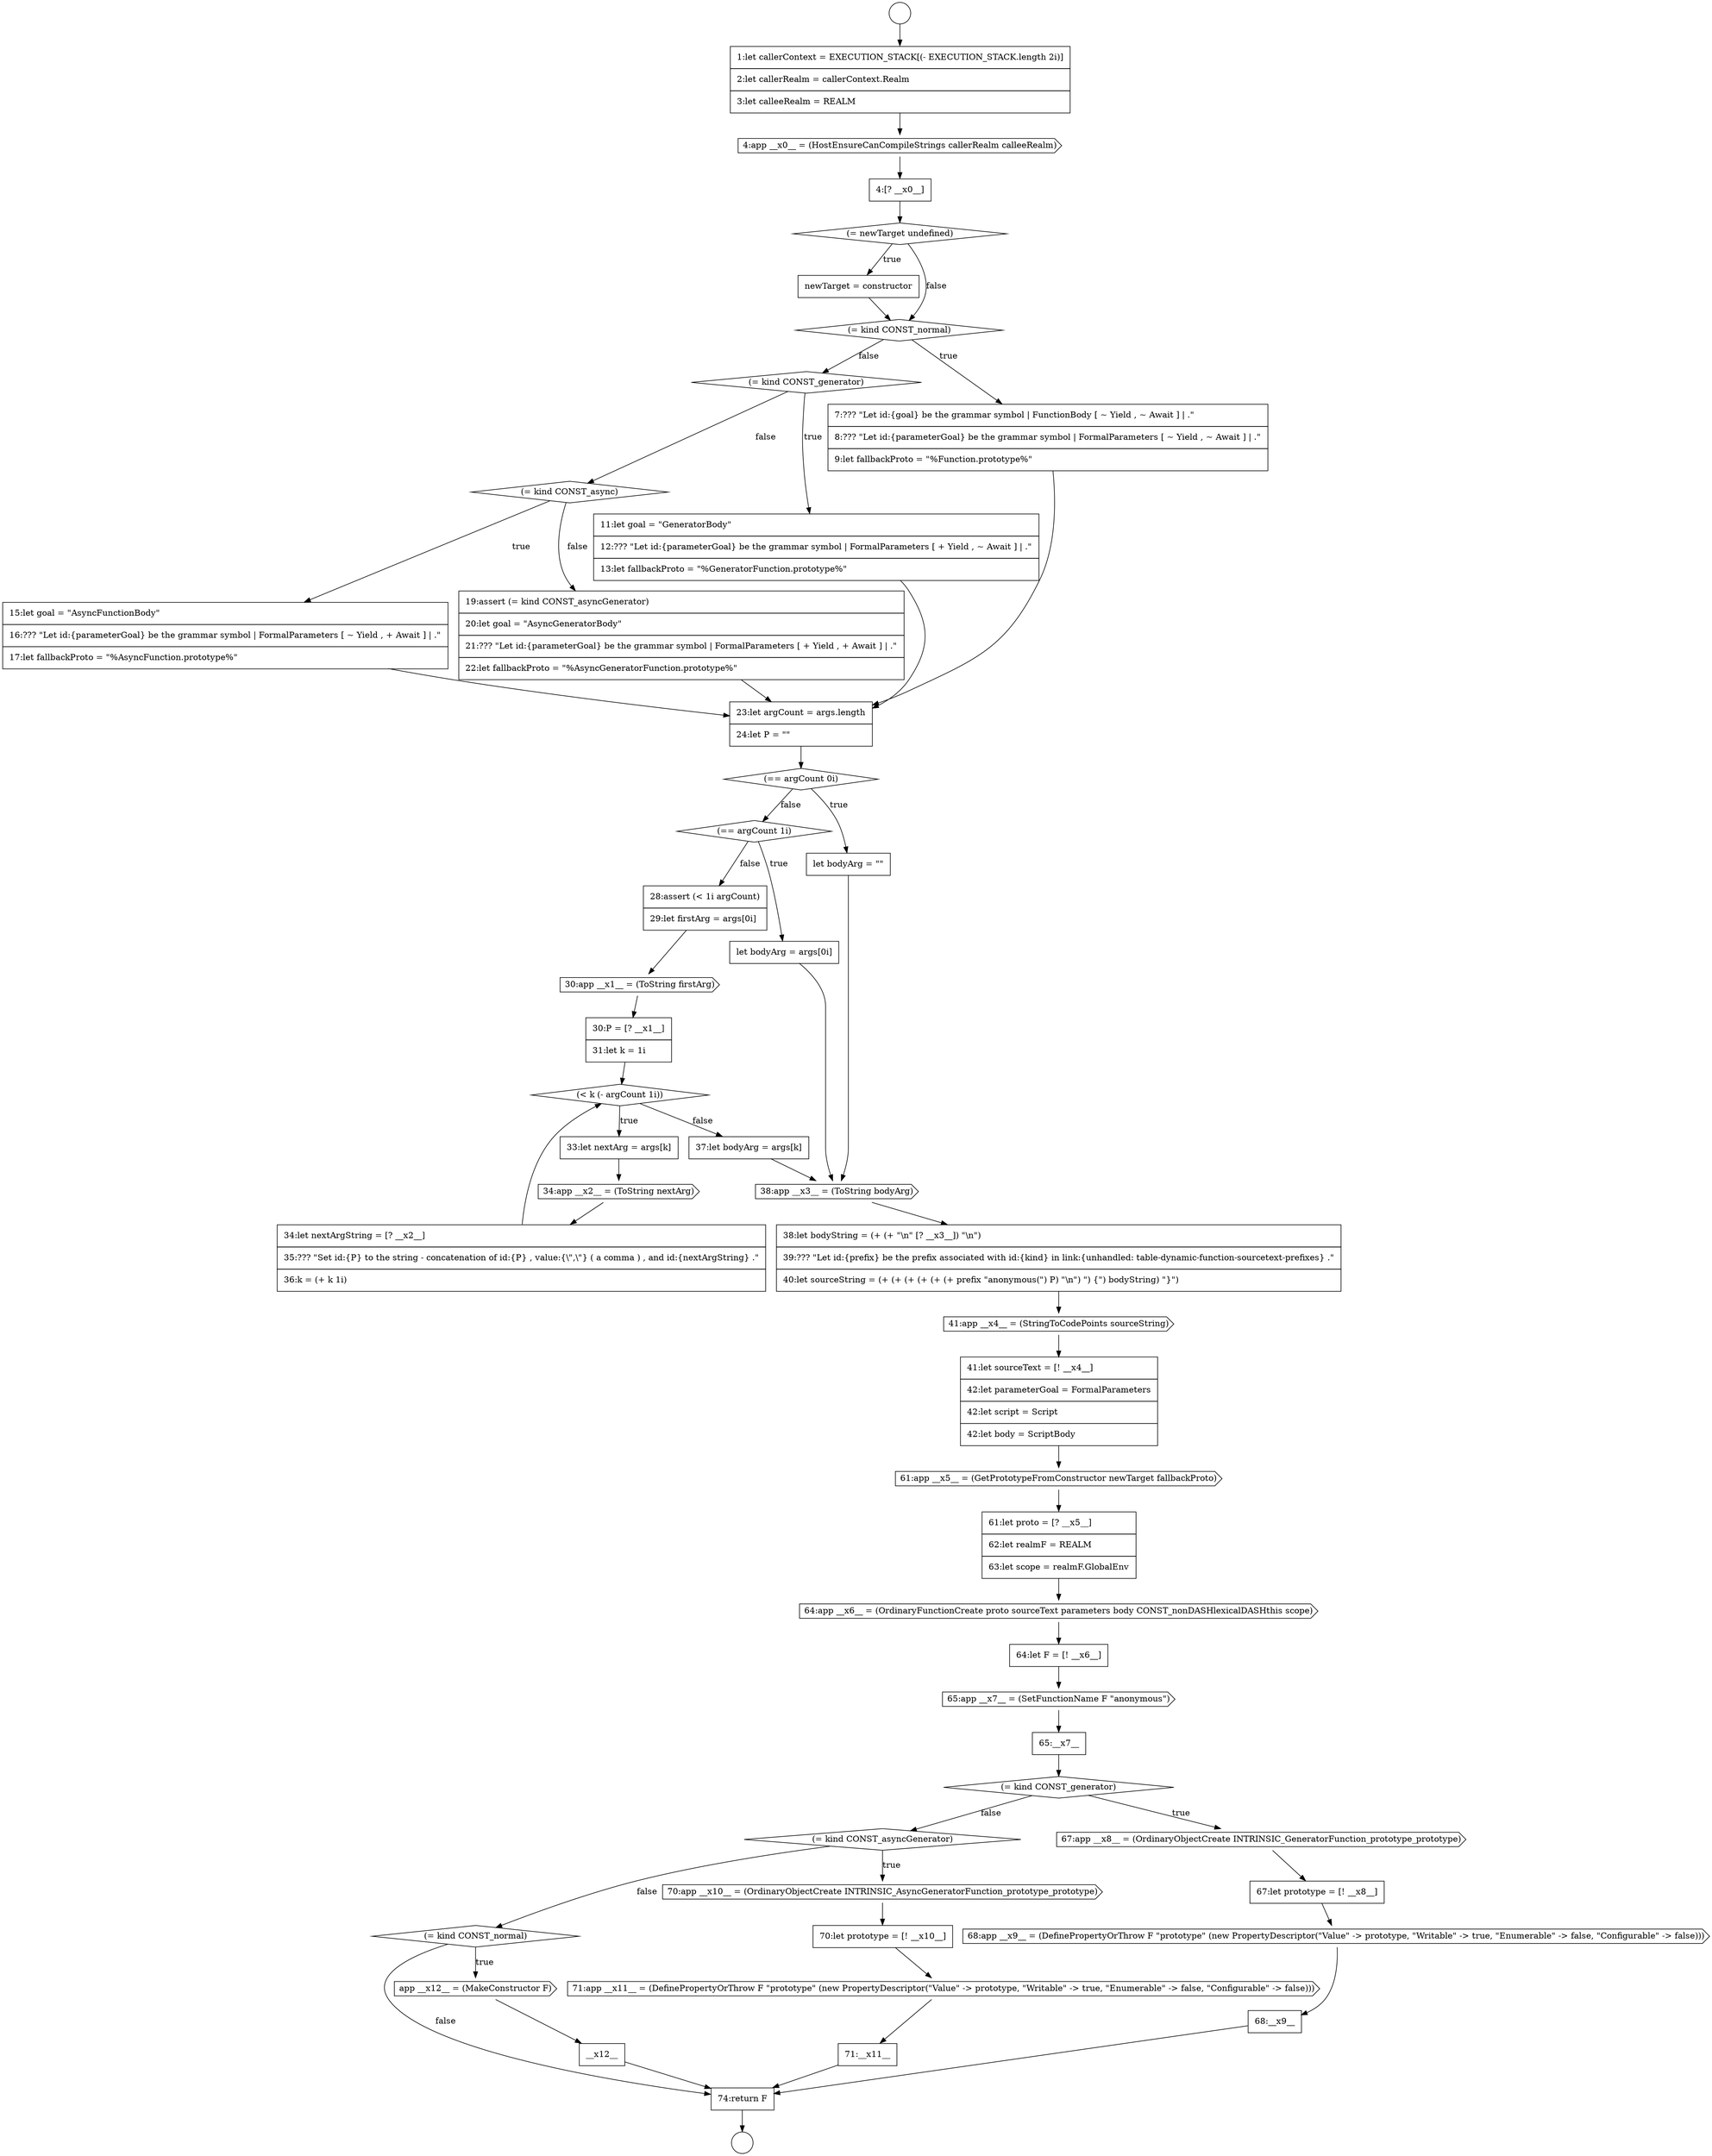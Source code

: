 digraph {
  node0 [shape=circle label=" " color="black" fillcolor="white" style=filled]
  node5 [shape=diamond, label=<<font color="black">(= newTarget undefined)</font>> color="black" fillcolor="white" style=filled]
  node10 [shape=none, margin=0, label=<<font color="black">
    <table border="0" cellborder="1" cellspacing="0" cellpadding="10">
      <tr><td align="left">11:let goal = &quot;GeneratorBody&quot;</td></tr>
      <tr><td align="left">12:??? &quot;Let id:{parameterGoal} be the grammar symbol | FormalParameters [ + Yield , ~ Await ] | .&quot;</td></tr>
      <tr><td align="left">13:let fallbackProto = &quot;%GeneratorFunction.prototype%&quot;</td></tr>
    </table>
  </font>> color="black" fillcolor="white" style=filled]
  node14 [shape=none, margin=0, label=<<font color="black">
    <table border="0" cellborder="1" cellspacing="0" cellpadding="10">
      <tr><td align="left">23:let argCount = args.length</td></tr>
      <tr><td align="left">24:let P = &quot;&quot;</td></tr>
    </table>
  </font>> color="black" fillcolor="white" style=filled]
  node1 [shape=circle label=" " color="black" fillcolor="white" style=filled]
  node6 [shape=none, margin=0, label=<<font color="black">
    <table border="0" cellborder="1" cellspacing="0" cellpadding="10">
      <tr><td align="left">newTarget = constructor</td></tr>
    </table>
  </font>> color="black" fillcolor="white" style=filled]
  node9 [shape=diamond, label=<<font color="black">(= kind CONST_generator)</font>> color="black" fillcolor="white" style=filled]
  node2 [shape=none, margin=0, label=<<font color="black">
    <table border="0" cellborder="1" cellspacing="0" cellpadding="10">
      <tr><td align="left">1:let callerContext = EXECUTION_STACK[(- EXECUTION_STACK.length 2i)]</td></tr>
      <tr><td align="left">2:let callerRealm = callerContext.Realm</td></tr>
      <tr><td align="left">3:let calleeRealm = REALM</td></tr>
    </table>
  </font>> color="black" fillcolor="white" style=filled]
  node8 [shape=none, margin=0, label=<<font color="black">
    <table border="0" cellborder="1" cellspacing="0" cellpadding="10">
      <tr><td align="left">7:??? &quot;Let id:{goal} be the grammar symbol | FunctionBody [ ~ Yield , ~ Await ] | .&quot;</td></tr>
      <tr><td align="left">8:??? &quot;Let id:{parameterGoal} be the grammar symbol | FormalParameters [ ~ Yield , ~ Await ] | .&quot;</td></tr>
      <tr><td align="left">9:let fallbackProto = &quot;%Function.prototype%&quot;</td></tr>
    </table>
  </font>> color="black" fillcolor="white" style=filled]
  node4 [shape=none, margin=0, label=<<font color="black">
    <table border="0" cellborder="1" cellspacing="0" cellpadding="10">
      <tr><td align="left">4:[? __x0__]</td></tr>
    </table>
  </font>> color="black" fillcolor="white" style=filled]
  node42 [shape=diamond, label=<<font color="black">(= kind CONST_asyncGenerator)</font>> color="black" fillcolor="white" style=filled]
  node24 [shape=cds, label=<<font color="black">34:app __x2__ = (ToString nextArg)</font>> color="black" fillcolor="white" style=filled]
  node37 [shape=diamond, label=<<font color="black">(= kind CONST_generator)</font>> color="black" fillcolor="white" style=filled]
  node25 [shape=none, margin=0, label=<<font color="black">
    <table border="0" cellborder="1" cellspacing="0" cellpadding="10">
      <tr><td align="left">34:let nextArgString = [? __x2__]</td></tr>
      <tr><td align="left">35:??? &quot;Set id:{P} to the string - concatenation of id:{P} , value:{\&quot;,\&quot;} ( a comma ) , and id:{nextArgString} .&quot;</td></tr>
      <tr><td align="left">36:k = (+ k 1i)</td></tr>
    </table>
  </font>> color="black" fillcolor="white" style=filled]
  node20 [shape=cds, label=<<font color="black">30:app __x1__ = (ToString firstArg)</font>> color="black" fillcolor="white" style=filled]
  node46 [shape=none, margin=0, label=<<font color="black">
    <table border="0" cellborder="1" cellspacing="0" cellpadding="10">
      <tr><td align="left">71:__x11__</td></tr>
    </table>
  </font>> color="black" fillcolor="white" style=filled]
  node29 [shape=cds, label=<<font color="black">41:app __x4__ = (StringToCodePoints sourceString)</font>> color="black" fillcolor="white" style=filled]
  node21 [shape=none, margin=0, label=<<font color="black">
    <table border="0" cellborder="1" cellspacing="0" cellpadding="10">
      <tr><td align="left">30:P = [? __x1__]</td></tr>
      <tr><td align="left">31:let k = 1i</td></tr>
    </table>
  </font>> color="black" fillcolor="white" style=filled]
  node33 [shape=cds, label=<<font color="black">64:app __x6__ = (OrdinaryFunctionCreate proto sourceText parameters body CONST_nonDASHlexicalDASHthis scope)</font>> color="black" fillcolor="white" style=filled]
  node28 [shape=none, margin=0, label=<<font color="black">
    <table border="0" cellborder="1" cellspacing="0" cellpadding="10">
      <tr><td align="left">38:let bodyString = (+ (+ &quot;\n&quot; [? __x3__]) &quot;\n&quot;)</td></tr>
      <tr><td align="left">39:??? &quot;Let id:{prefix} be the prefix associated with id:{kind} in link:{unhandled: table-dynamic-function-sourcetext-prefixes} .&quot;</td></tr>
      <tr><td align="left">40:let sourceString = (+ (+ (+ (+ (+ (+ prefix &quot;anonymous(&quot;) P) &quot;\n&quot;) &quot;) {&quot;) bodyString) &quot;}&quot;)</td></tr>
    </table>
  </font>> color="black" fillcolor="white" style=filled]
  node38 [shape=cds, label=<<font color="black">67:app __x8__ = (OrdinaryObjectCreate INTRINSIC_GeneratorFunction_prototype_prototype)</font>> color="black" fillcolor="white" style=filled]
  node13 [shape=none, margin=0, label=<<font color="black">
    <table border="0" cellborder="1" cellspacing="0" cellpadding="10">
      <tr><td align="left">19:assert (= kind CONST_asyncGenerator)</td></tr>
      <tr><td align="left">20:let goal = &quot;AsyncGeneratorBody&quot;</td></tr>
      <tr><td align="left">21:??? &quot;Let id:{parameterGoal} be the grammar symbol | FormalParameters [ + Yield , + Await ] | .&quot;</td></tr>
      <tr><td align="left">22:let fallbackProto = &quot;%AsyncGeneratorFunction.prototype%&quot;</td></tr>
    </table>
  </font>> color="black" fillcolor="white" style=filled]
  node41 [shape=none, margin=0, label=<<font color="black">
    <table border="0" cellborder="1" cellspacing="0" cellpadding="10">
      <tr><td align="left">68:__x9__</td></tr>
    </table>
  </font>> color="black" fillcolor="white" style=filled]
  node45 [shape=cds, label=<<font color="black">71:app __x11__ = (DefinePropertyOrThrow F &quot;prototype&quot; (new PropertyDescriptor(&quot;Value&quot; -&gt; prototype, &quot;Writable&quot; -&gt; true, &quot;Enumerable&quot; -&gt; false, &quot;Configurable&quot; -&gt; false)))</font>> color="black" fillcolor="white" style=filled]
  node17 [shape=diamond, label=<<font color="black">(== argCount 1i)</font>> color="black" fillcolor="white" style=filled]
  node32 [shape=none, margin=0, label=<<font color="black">
    <table border="0" cellborder="1" cellspacing="0" cellpadding="10">
      <tr><td align="left">61:let proto = [? __x5__]</td></tr>
      <tr><td align="left">62:let realmF = REALM</td></tr>
      <tr><td align="left">63:let scope = realmF.GlobalEnv</td></tr>
    </table>
  </font>> color="black" fillcolor="white" style=filled]
  node34 [shape=none, margin=0, label=<<font color="black">
    <table border="0" cellborder="1" cellspacing="0" cellpadding="10">
      <tr><td align="left">64:let F = [! __x6__]</td></tr>
    </table>
  </font>> color="black" fillcolor="white" style=filled]
  node22 [shape=diamond, label=<<font color="black">(&lt; k (- argCount 1i))</font>> color="black" fillcolor="white" style=filled]
  node44 [shape=none, margin=0, label=<<font color="black">
    <table border="0" cellborder="1" cellspacing="0" cellpadding="10">
      <tr><td align="left">70:let prototype = [! __x10__]</td></tr>
    </table>
  </font>> color="black" fillcolor="white" style=filled]
  node27 [shape=cds, label=<<font color="black">38:app __x3__ = (ToString bodyArg)</font>> color="black" fillcolor="white" style=filled]
  node12 [shape=none, margin=0, label=<<font color="black">
    <table border="0" cellborder="1" cellspacing="0" cellpadding="10">
      <tr><td align="left">15:let goal = &quot;AsyncFunctionBody&quot;</td></tr>
      <tr><td align="left">16:??? &quot;Let id:{parameterGoal} be the grammar symbol | FormalParameters [ ~ Yield , + Await ] | .&quot;</td></tr>
      <tr><td align="left">17:let fallbackProto = &quot;%AsyncFunction.prototype%&quot;</td></tr>
    </table>
  </font>> color="black" fillcolor="white" style=filled]
  node49 [shape=none, margin=0, label=<<font color="black">
    <table border="0" cellborder="1" cellspacing="0" cellpadding="10">
      <tr><td align="left">__x12__</td></tr>
    </table>
  </font>> color="black" fillcolor="white" style=filled]
  node7 [shape=diamond, label=<<font color="black">(= kind CONST_normal)</font>> color="black" fillcolor="white" style=filled]
  node39 [shape=none, margin=0, label=<<font color="black">
    <table border="0" cellborder="1" cellspacing="0" cellpadding="10">
      <tr><td align="left">67:let prototype = [! __x8__]</td></tr>
    </table>
  </font>> color="black" fillcolor="white" style=filled]
  node3 [shape=cds, label=<<font color="black">4:app __x0__ = (HostEnsureCanCompileStrings callerRealm calleeRealm)</font>> color="black" fillcolor="white" style=filled]
  node35 [shape=cds, label=<<font color="black">65:app __x7__ = (SetFunctionName F &quot;anonymous&quot;)</font>> color="black" fillcolor="white" style=filled]
  node48 [shape=cds, label=<<font color="black">app __x12__ = (MakeConstructor F)</font>> color="black" fillcolor="white" style=filled]
  node18 [shape=none, margin=0, label=<<font color="black">
    <table border="0" cellborder="1" cellspacing="0" cellpadding="10">
      <tr><td align="left">let bodyArg = args[0i]</td></tr>
    </table>
  </font>> color="black" fillcolor="white" style=filled]
  node50 [shape=none, margin=0, label=<<font color="black">
    <table border="0" cellborder="1" cellspacing="0" cellpadding="10">
      <tr><td align="left">74:return F</td></tr>
    </table>
  </font>> color="black" fillcolor="white" style=filled]
  node16 [shape=none, margin=0, label=<<font color="black">
    <table border="0" cellborder="1" cellspacing="0" cellpadding="10">
      <tr><td align="left">let bodyArg = &quot;&quot;</td></tr>
    </table>
  </font>> color="black" fillcolor="white" style=filled]
  node31 [shape=cds, label=<<font color="black">61:app __x5__ = (GetPrototypeFromConstructor newTarget fallbackProto)</font>> color="black" fillcolor="white" style=filled]
  node11 [shape=diamond, label=<<font color="black">(= kind CONST_async)</font>> color="black" fillcolor="white" style=filled]
  node43 [shape=cds, label=<<font color="black">70:app __x10__ = (OrdinaryObjectCreate INTRINSIC_AsyncGeneratorFunction_prototype_prototype)</font>> color="black" fillcolor="white" style=filled]
  node40 [shape=cds, label=<<font color="black">68:app __x9__ = (DefinePropertyOrThrow F &quot;prototype&quot; (new PropertyDescriptor(&quot;Value&quot; -&gt; prototype, &quot;Writable&quot; -&gt; true, &quot;Enumerable&quot; -&gt; false, &quot;Configurable&quot; -&gt; false)))</font>> color="black" fillcolor="white" style=filled]
  node26 [shape=none, margin=0, label=<<font color="black">
    <table border="0" cellborder="1" cellspacing="0" cellpadding="10">
      <tr><td align="left">37:let bodyArg = args[k]</td></tr>
    </table>
  </font>> color="black" fillcolor="white" style=filled]
  node23 [shape=none, margin=0, label=<<font color="black">
    <table border="0" cellborder="1" cellspacing="0" cellpadding="10">
      <tr><td align="left">33:let nextArg = args[k]</td></tr>
    </table>
  </font>> color="black" fillcolor="white" style=filled]
  node36 [shape=none, margin=0, label=<<font color="black">
    <table border="0" cellborder="1" cellspacing="0" cellpadding="10">
      <tr><td align="left">65:__x7__</td></tr>
    </table>
  </font>> color="black" fillcolor="white" style=filled]
  node30 [shape=none, margin=0, label=<<font color="black">
    <table border="0" cellborder="1" cellspacing="0" cellpadding="10">
      <tr><td align="left">41:let sourceText = [! __x4__]</td></tr>
      <tr><td align="left">42:let parameterGoal = FormalParameters</td></tr>
      <tr><td align="left">42:let script = Script</td></tr>
      <tr><td align="left">42:let body = ScriptBody</td></tr>
    </table>
  </font>> color="black" fillcolor="white" style=filled]
  node19 [shape=none, margin=0, label=<<font color="black">
    <table border="0" cellborder="1" cellspacing="0" cellpadding="10">
      <tr><td align="left">28:assert (&lt; 1i argCount)</td></tr>
      <tr><td align="left">29:let firstArg = args[0i]</td></tr>
    </table>
  </font>> color="black" fillcolor="white" style=filled]
  node47 [shape=diamond, label=<<font color="black">(= kind CONST_normal)</font>> color="black" fillcolor="white" style=filled]
  node15 [shape=diamond, label=<<font color="black">(== argCount 0i)</font>> color="black" fillcolor="white" style=filled]
  node3 -> node4 [ color="black"]
  node21 -> node22 [ color="black"]
  node49 -> node50 [ color="black"]
  node32 -> node33 [ color="black"]
  node28 -> node29 [ color="black"]
  node29 -> node30 [ color="black"]
  node39 -> node40 [ color="black"]
  node18 -> node27 [ color="black"]
  node34 -> node35 [ color="black"]
  node25 -> node22 [ color="black"]
  node2 -> node3 [ color="black"]
  node11 -> node12 [label=<<font color="black">true</font>> color="black"]
  node11 -> node13 [label=<<font color="black">false</font>> color="black"]
  node9 -> node10 [label=<<font color="black">true</font>> color="black"]
  node9 -> node11 [label=<<font color="black">false</font>> color="black"]
  node41 -> node50 [ color="black"]
  node7 -> node8 [label=<<font color="black">true</font>> color="black"]
  node7 -> node9 [label=<<font color="black">false</font>> color="black"]
  node19 -> node20 [ color="black"]
  node13 -> node14 [ color="black"]
  node35 -> node36 [ color="black"]
  node45 -> node46 [ color="black"]
  node0 -> node2 [ color="black"]
  node47 -> node48 [label=<<font color="black">true</font>> color="black"]
  node47 -> node50 [label=<<font color="black">false</font>> color="black"]
  node36 -> node37 [ color="black"]
  node6 -> node7 [ color="black"]
  node15 -> node16 [label=<<font color="black">true</font>> color="black"]
  node15 -> node17 [label=<<font color="black">false</font>> color="black"]
  node43 -> node44 [ color="black"]
  node16 -> node27 [ color="black"]
  node44 -> node45 [ color="black"]
  node46 -> node50 [ color="black"]
  node27 -> node28 [ color="black"]
  node37 -> node38 [label=<<font color="black">true</font>> color="black"]
  node37 -> node42 [label=<<font color="black">false</font>> color="black"]
  node23 -> node24 [ color="black"]
  node14 -> node15 [ color="black"]
  node31 -> node32 [ color="black"]
  node40 -> node41 [ color="black"]
  node30 -> node31 [ color="black"]
  node26 -> node27 [ color="black"]
  node8 -> node14 [ color="black"]
  node10 -> node14 [ color="black"]
  node4 -> node5 [ color="black"]
  node20 -> node21 [ color="black"]
  node24 -> node25 [ color="black"]
  node5 -> node6 [label=<<font color="black">true</font>> color="black"]
  node5 -> node7 [label=<<font color="black">false</font>> color="black"]
  node22 -> node23 [label=<<font color="black">true</font>> color="black"]
  node22 -> node26 [label=<<font color="black">false</font>> color="black"]
  node42 -> node43 [label=<<font color="black">true</font>> color="black"]
  node42 -> node47 [label=<<font color="black">false</font>> color="black"]
  node48 -> node49 [ color="black"]
  node12 -> node14 [ color="black"]
  node38 -> node39 [ color="black"]
  node50 -> node1 [ color="black"]
  node33 -> node34 [ color="black"]
  node17 -> node18 [label=<<font color="black">true</font>> color="black"]
  node17 -> node19 [label=<<font color="black">false</font>> color="black"]
}
